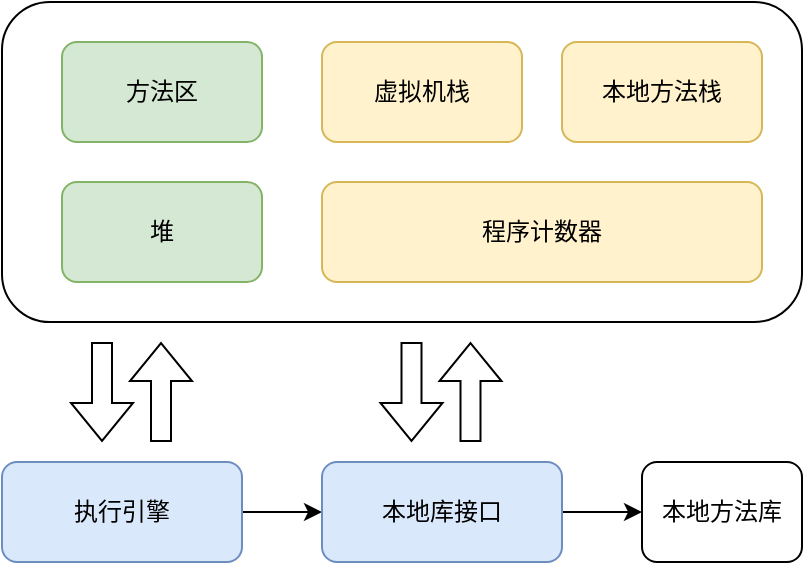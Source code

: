 <mxfile version="24.0.7" type="github">
  <diagram name="第 1 页" id="bbpqvIz8hhgAaL_JIfvn">
    <mxGraphModel dx="1434" dy="746" grid="1" gridSize="10" guides="1" tooltips="1" connect="1" arrows="1" fold="1" page="1" pageScale="1" pageWidth="827" pageHeight="1169" math="0" shadow="0">
      <root>
        <mxCell id="0" />
        <mxCell id="1" parent="0" />
        <mxCell id="gJmdc_xK5I2-6CSej0Wn-6" value="" style="rounded=1;whiteSpace=wrap;html=1;" vertex="1" parent="1">
          <mxGeometry x="70" y="140" width="400" height="160" as="geometry" />
        </mxCell>
        <mxCell id="gJmdc_xK5I2-6CSej0Wn-1" value="方法区" style="rounded=1;whiteSpace=wrap;html=1;fillColor=#d5e8d4;strokeColor=#82b366;" vertex="1" parent="1">
          <mxGeometry x="100" y="160" width="100" height="50" as="geometry" />
        </mxCell>
        <mxCell id="gJmdc_xK5I2-6CSej0Wn-2" value="堆" style="rounded=1;whiteSpace=wrap;html=1;fillColor=#d5e8d4;strokeColor=#82b366;" vertex="1" parent="1">
          <mxGeometry x="100" y="230" width="100" height="50" as="geometry" />
        </mxCell>
        <mxCell id="gJmdc_xK5I2-6CSej0Wn-3" value="虚拟机栈" style="rounded=1;whiteSpace=wrap;html=1;fillColor=#fff2cc;strokeColor=#d6b656;" vertex="1" parent="1">
          <mxGeometry x="230" y="160" width="100" height="50" as="geometry" />
        </mxCell>
        <mxCell id="gJmdc_xK5I2-6CSej0Wn-4" value="本地方法栈" style="rounded=1;whiteSpace=wrap;html=1;fillColor=#fff2cc;strokeColor=#d6b656;" vertex="1" parent="1">
          <mxGeometry x="350" y="160" width="100" height="50" as="geometry" />
        </mxCell>
        <mxCell id="gJmdc_xK5I2-6CSej0Wn-5" value="程序计数器" style="rounded=1;whiteSpace=wrap;html=1;fillColor=#fff2cc;strokeColor=#d6b656;" vertex="1" parent="1">
          <mxGeometry x="230" y="230" width="220" height="50" as="geometry" />
        </mxCell>
        <mxCell id="gJmdc_xK5I2-6CSej0Wn-7" value="" style="shape=flexArrow;endArrow=classic;html=1;rounded=0;" edge="1" parent="1">
          <mxGeometry width="50" height="50" relative="1" as="geometry">
            <mxPoint x="120" y="310" as="sourcePoint" />
            <mxPoint x="120" y="360" as="targetPoint" />
          </mxGeometry>
        </mxCell>
        <mxCell id="gJmdc_xK5I2-6CSej0Wn-8" value="" style="shape=flexArrow;endArrow=classic;html=1;rounded=0;" edge="1" parent="1">
          <mxGeometry width="50" height="50" relative="1" as="geometry">
            <mxPoint x="149.5" y="360" as="sourcePoint" />
            <mxPoint x="149.5" y="310" as="targetPoint" />
          </mxGeometry>
        </mxCell>
        <mxCell id="gJmdc_xK5I2-6CSej0Wn-12" value="" style="edgeStyle=orthogonalEdgeStyle;rounded=0;orthogonalLoop=1;jettySize=auto;html=1;" edge="1" parent="1" source="gJmdc_xK5I2-6CSej0Wn-9" target="gJmdc_xK5I2-6CSej0Wn-10">
          <mxGeometry relative="1" as="geometry" />
        </mxCell>
        <mxCell id="gJmdc_xK5I2-6CSej0Wn-9" value="执行引擎" style="rounded=1;whiteSpace=wrap;html=1;fillColor=#dae8fc;strokeColor=#6c8ebf;" vertex="1" parent="1">
          <mxGeometry x="70" y="370" width="120" height="50" as="geometry" />
        </mxCell>
        <mxCell id="gJmdc_xK5I2-6CSej0Wn-13" value="" style="edgeStyle=orthogonalEdgeStyle;rounded=0;orthogonalLoop=1;jettySize=auto;html=1;" edge="1" parent="1" source="gJmdc_xK5I2-6CSej0Wn-10" target="gJmdc_xK5I2-6CSej0Wn-11">
          <mxGeometry relative="1" as="geometry" />
        </mxCell>
        <mxCell id="gJmdc_xK5I2-6CSej0Wn-10" value="本地库接口" style="rounded=1;whiteSpace=wrap;html=1;fillColor=#dae8fc;strokeColor=#6c8ebf;" vertex="1" parent="1">
          <mxGeometry x="230" y="370" width="120" height="50" as="geometry" />
        </mxCell>
        <mxCell id="gJmdc_xK5I2-6CSej0Wn-11" value="本地方法库" style="rounded=1;whiteSpace=wrap;html=1;" vertex="1" parent="1">
          <mxGeometry x="390" y="370" width="80" height="50" as="geometry" />
        </mxCell>
        <mxCell id="gJmdc_xK5I2-6CSej0Wn-14" value="" style="shape=flexArrow;endArrow=classic;html=1;rounded=0;" edge="1" parent="1">
          <mxGeometry width="50" height="50" relative="1" as="geometry">
            <mxPoint x="274.75" y="310" as="sourcePoint" />
            <mxPoint x="274.75" y="360" as="targetPoint" />
          </mxGeometry>
        </mxCell>
        <mxCell id="gJmdc_xK5I2-6CSej0Wn-15" value="" style="shape=flexArrow;endArrow=classic;html=1;rounded=0;" edge="1" parent="1">
          <mxGeometry width="50" height="50" relative="1" as="geometry">
            <mxPoint x="304.25" y="360" as="sourcePoint" />
            <mxPoint x="304.25" y="310" as="targetPoint" />
          </mxGeometry>
        </mxCell>
      </root>
    </mxGraphModel>
  </diagram>
</mxfile>
